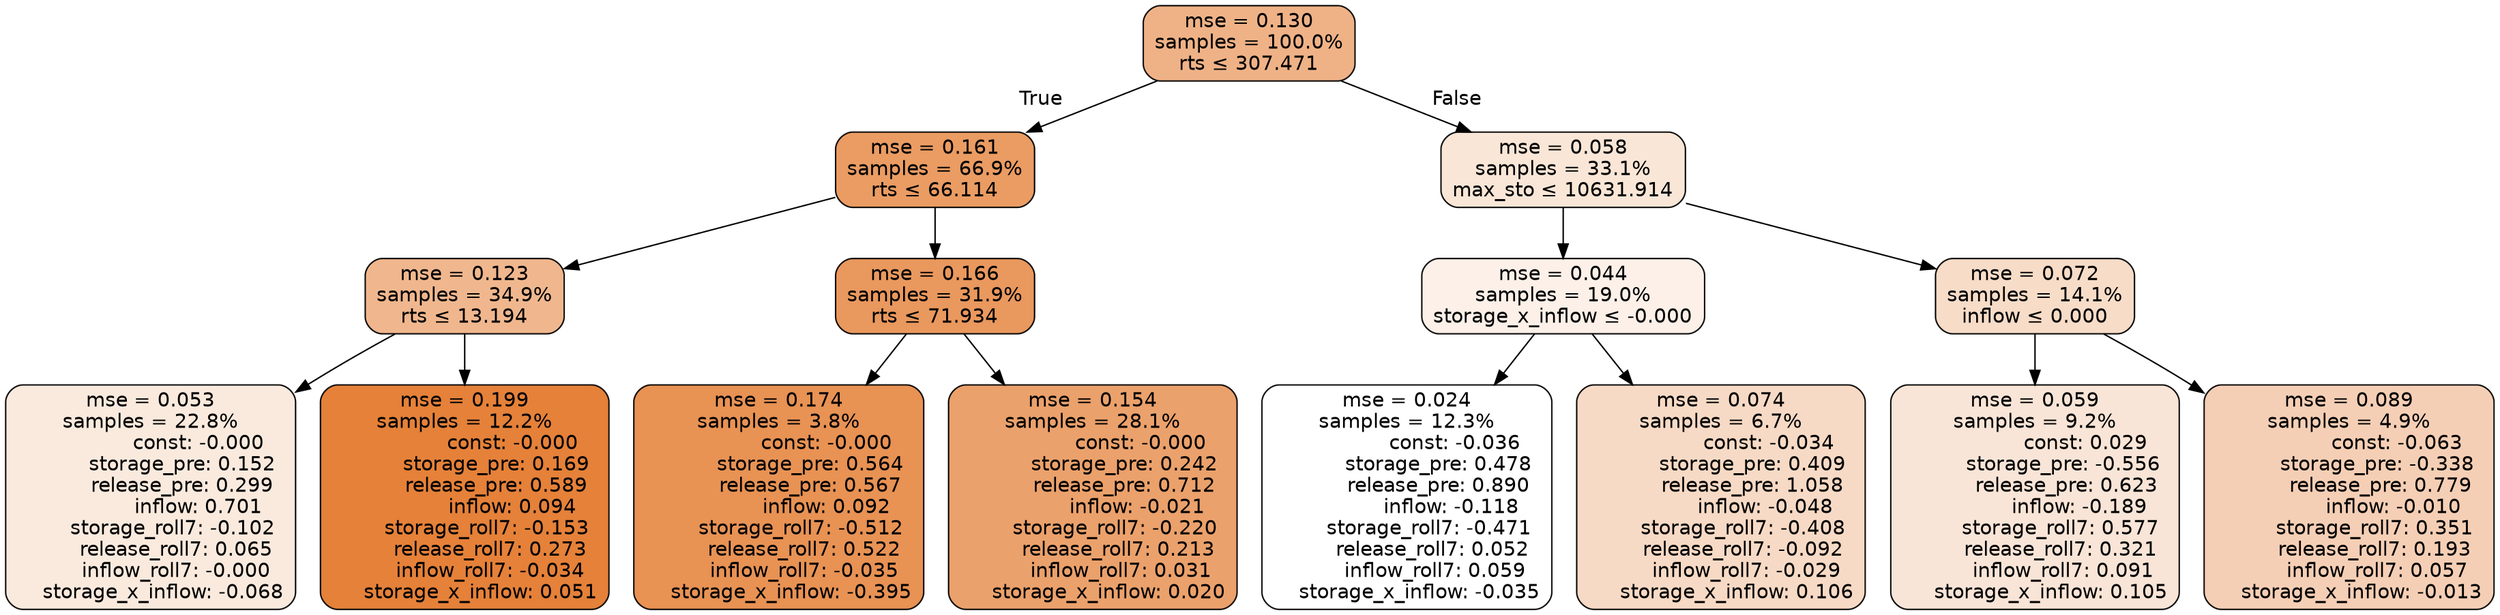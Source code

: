 digraph tree {
bgcolor="transparent"
node [shape=rectangle, style="filled, rounded", color="black", fontname=helvetica] ;
edge [fontname=helvetica] ;
	"0" [label="mse = 0.130
samples = 100.0%
rts &le; 307.471", fillcolor="#efb287"]
	"1" [label="mse = 0.161
samples = 66.9%
rts &le; 66.114", fillcolor="#ea9c63"]
	"2" [label="mse = 0.123
samples = 34.9%
rts &le; 13.194", fillcolor="#f0b78e"]
	"3" [label="mse = 0.053
samples = 22.8%
               const: -0.000
          storage_pre: 0.152
          release_pre: 0.299
               inflow: 0.701
       storage_roll7: -0.102
        release_roll7: 0.065
        inflow_roll7: -0.000
    storage_x_inflow: -0.068", fillcolor="#faeade"]
	"4" [label="mse = 0.199
samples = 12.2%
               const: -0.000
          storage_pre: 0.169
          release_pre: 0.589
               inflow: 0.094
       storage_roll7: -0.153
        release_roll7: 0.273
        inflow_roll7: -0.034
     storage_x_inflow: 0.051", fillcolor="#e58139"]
	"5" [label="mse = 0.166
samples = 31.9%
rts &le; 71.934", fillcolor="#e9985e"]
	"6" [label="mse = 0.174
samples = 3.8%
               const: -0.000
          storage_pre: 0.564
          release_pre: 0.567
               inflow: 0.092
       storage_roll7: -0.512
        release_roll7: 0.522
        inflow_roll7: -0.035
    storage_x_inflow: -0.395", fillcolor="#e89254"]
	"7" [label="mse = 0.154
samples = 28.1%
               const: -0.000
          storage_pre: 0.242
          release_pre: 0.712
              inflow: -0.021
       storage_roll7: -0.220
        release_roll7: 0.213
         inflow_roll7: 0.031
     storage_x_inflow: 0.020", fillcolor="#eba16b"]
	"8" [label="mse = 0.058
samples = 33.1%
max_sto &le; 10631.914", fillcolor="#f9e6d7"]
	"9" [label="mse = 0.044
samples = 19.0%
storage_x_inflow &le; -0.000", fillcolor="#fcf0e8"]
	"10" [label="mse = 0.024
samples = 12.3%
               const: -0.036
          storage_pre: 0.478
          release_pre: 0.890
              inflow: -0.118
       storage_roll7: -0.471
        release_roll7: 0.052
         inflow_roll7: 0.059
    storage_x_inflow: -0.035", fillcolor="#ffffff"]
	"11" [label="mse = 0.074
samples = 6.7%
               const: -0.034
          storage_pre: 0.409
          release_pre: 1.058
              inflow: -0.048
       storage_roll7: -0.408
       release_roll7: -0.092
        inflow_roll7: -0.029
     storage_x_inflow: 0.106", fillcolor="#f7dac5"]
	"12" [label="mse = 0.072
samples = 14.1%
inflow &le; 0.000", fillcolor="#f7dcc8"]
	"13" [label="mse = 0.059
samples = 9.2%
                const: 0.029
         storage_pre: -0.556
          release_pre: 0.623
              inflow: -0.189
        storage_roll7: 0.577
        release_roll7: 0.321
         inflow_roll7: 0.091
     storage_x_inflow: 0.105", fillcolor="#f9e5d7"]
	"14" [label="mse = 0.089
samples = 4.9%
               const: -0.063
         storage_pre: -0.338
          release_pre: 0.779
              inflow: -0.010
        storage_roll7: 0.351
        release_roll7: 0.193
         inflow_roll7: 0.057
    storage_x_inflow: -0.013", fillcolor="#f5cfb5"]

	"0" -> "1" [labeldistance=2.5, labelangle=45, headlabel="True"]
	"1" -> "2"
	"2" -> "3"
	"2" -> "4"
	"1" -> "5"
	"5" -> "6"
	"5" -> "7"
	"0" -> "8" [labeldistance=2.5, labelangle=-45, headlabel="False"]
	"8" -> "9"
	"9" -> "10"
	"9" -> "11"
	"8" -> "12"
	"12" -> "13"
	"12" -> "14"
}